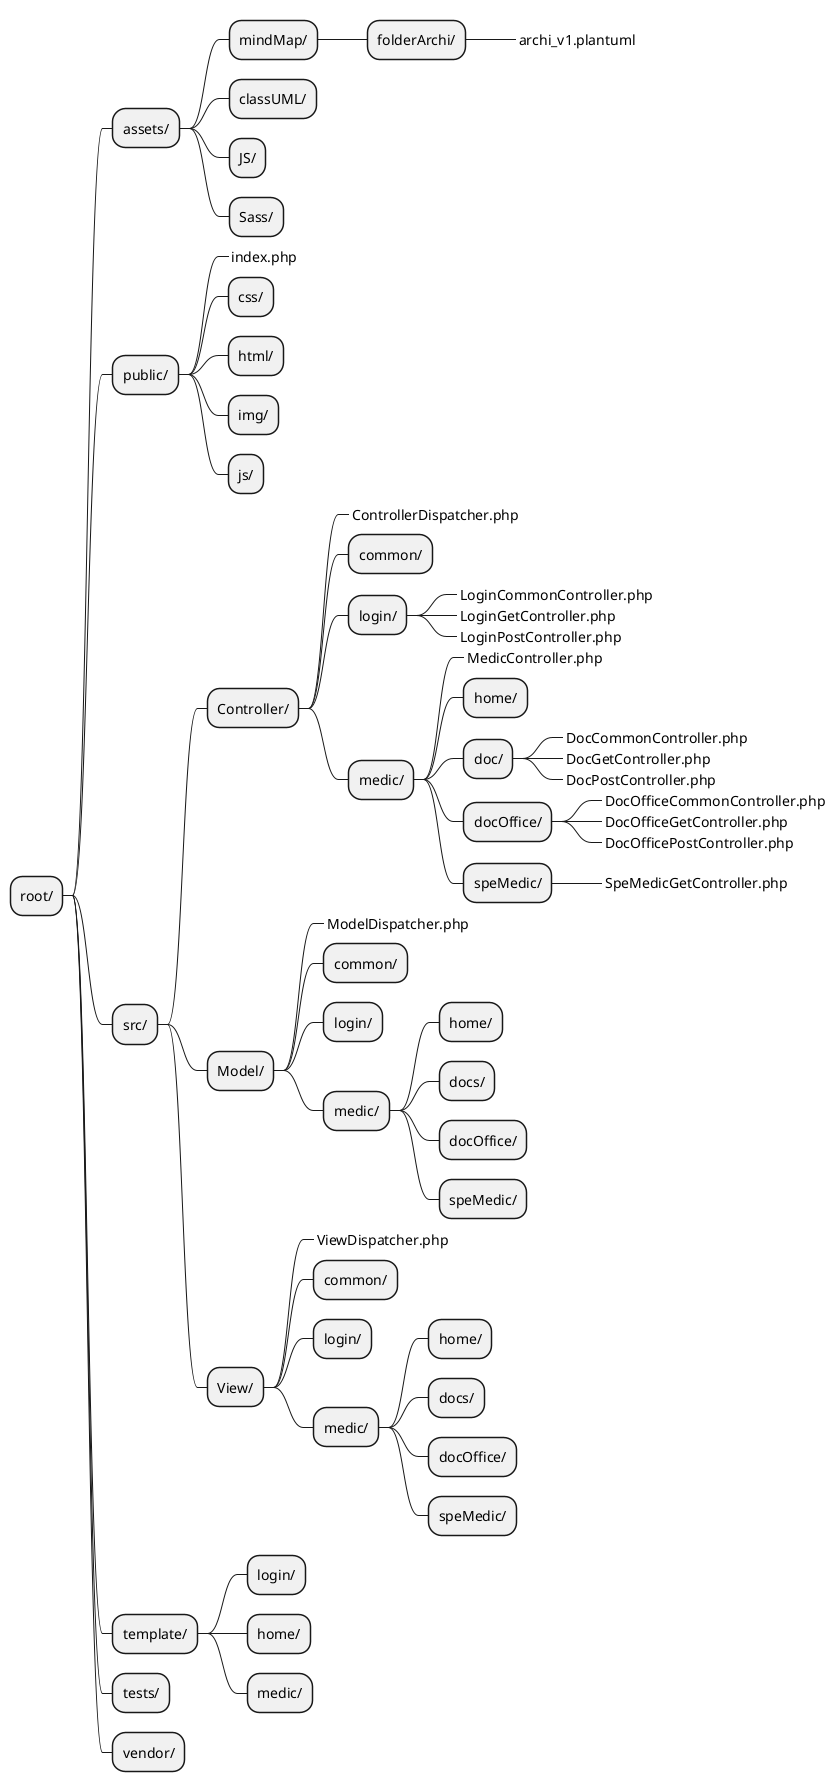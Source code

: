 @startmindmap archi_v1

skinparam ClassFontSize 11
skinparam ClassFontName Verdana


* root/

** assets/
    *** mindMap/
        **** folderArchi/
            *****_ archi_v1.plantuml
    *** classUML/
    *** JS/
    *** Sass/

** public/
    ***_ index.php
    *** css/
    *** html/
    *** img/
    *** js/

** src/
    *** Controller/
        ****_ ControllerDispatcher.php
        **** common/
        **** login/
            *****_ LoginCommonController.php
            *****_ LoginGetController.php
            *****_ LoginPostController.php
        **** medic/
            *****_ MedicController.php
            ***** home/
            ***** doc/
                ******_ DocCommonController.php
                ******_ DocGetController.php
                ******_ DocPostController.php
            ***** docOffice/
                ******_ DocOfficeCommonController.php
                ******_ DocOfficeGetController.php
                ******_ DocOfficePostController.php
            ***** speMedic/
                ******_ SpeMedicGetController.php
    *** Model/
        ****_ ModelDispatcher.php
        **** common/
        **** login/
        **** medic/
            ***** home/
            ***** docs/
            ***** docOffice/
            ***** speMedic/
    *** View/
        ****_ ViewDispatcher.php
        **** common/
        **** login/
        **** medic/
            ***** home/
            ***** docs/
            ***** docOffice/
            ***** speMedic/

** template/
    *** login/
    *** home/
    *** medic/

** tests/

** vendor/

@endmindmap